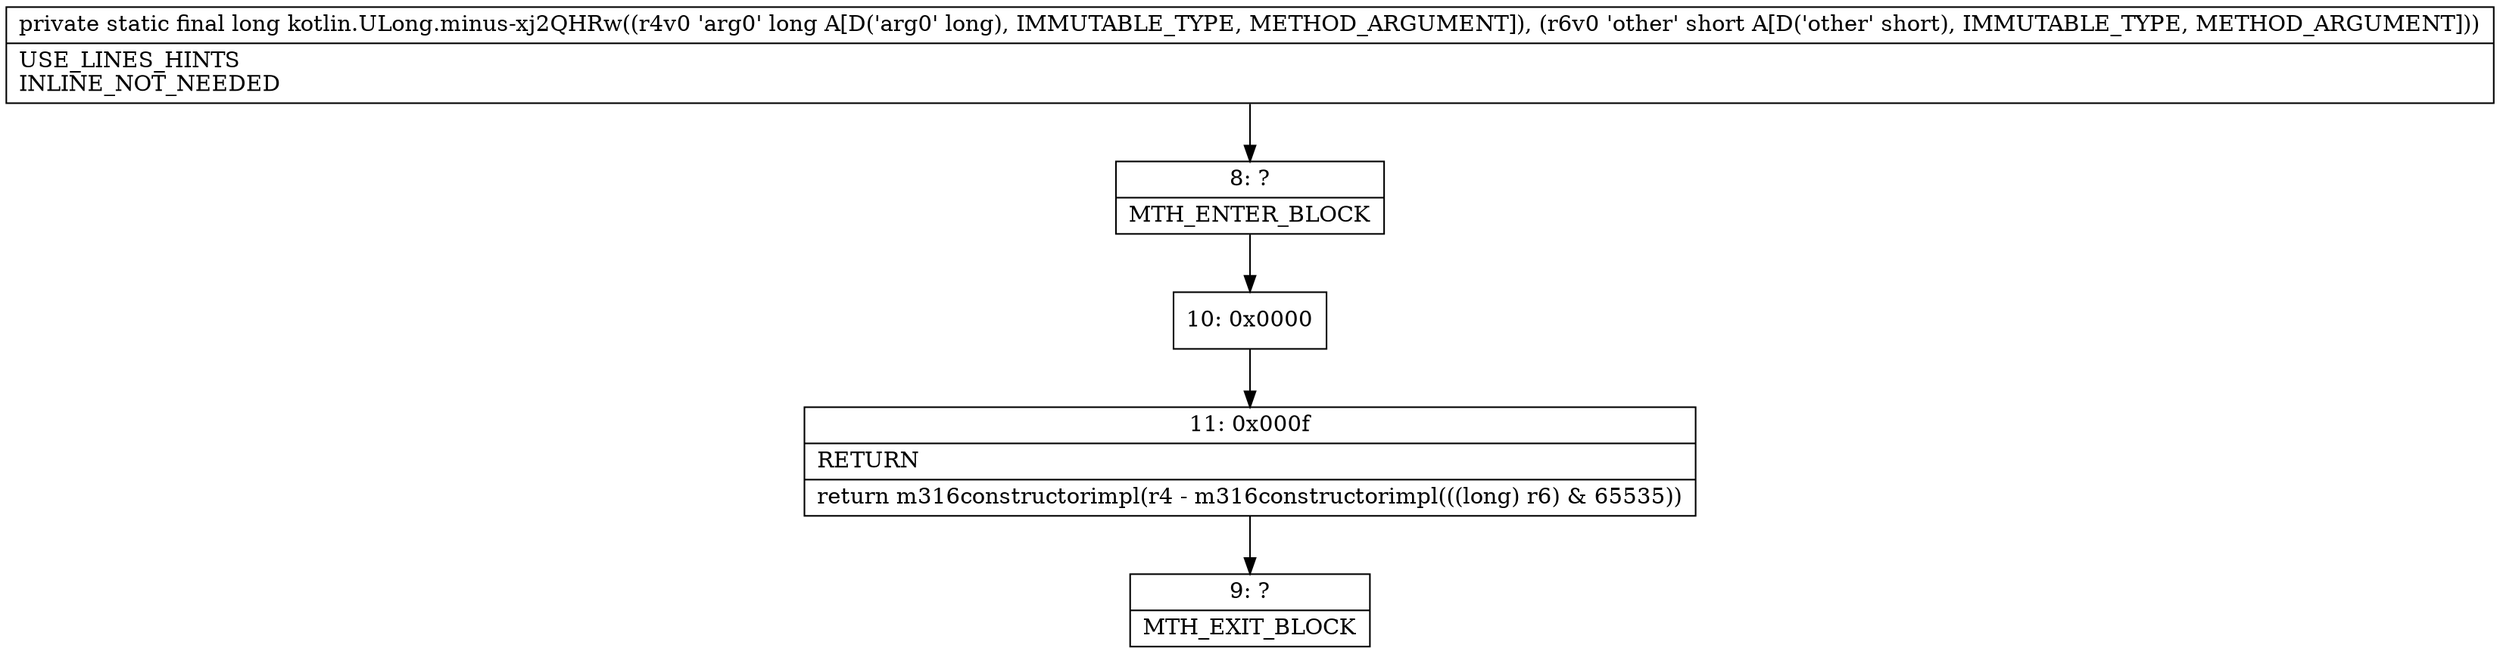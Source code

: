 digraph "CFG forkotlin.ULong.minus\-xj2QHRw(JS)J" {
Node_8 [shape=record,label="{8\:\ ?|MTH_ENTER_BLOCK\l}"];
Node_10 [shape=record,label="{10\:\ 0x0000}"];
Node_11 [shape=record,label="{11\:\ 0x000f|RETURN\l|return m316constructorimpl(r4 \- m316constructorimpl(((long) r6) & 65535))\l}"];
Node_9 [shape=record,label="{9\:\ ?|MTH_EXIT_BLOCK\l}"];
MethodNode[shape=record,label="{private static final long kotlin.ULong.minus\-xj2QHRw((r4v0 'arg0' long A[D('arg0' long), IMMUTABLE_TYPE, METHOD_ARGUMENT]), (r6v0 'other' short A[D('other' short), IMMUTABLE_TYPE, METHOD_ARGUMENT]))  | USE_LINES_HINTS\lINLINE_NOT_NEEDED\l}"];
MethodNode -> Node_8;Node_8 -> Node_10;
Node_10 -> Node_11;
Node_11 -> Node_9;
}

